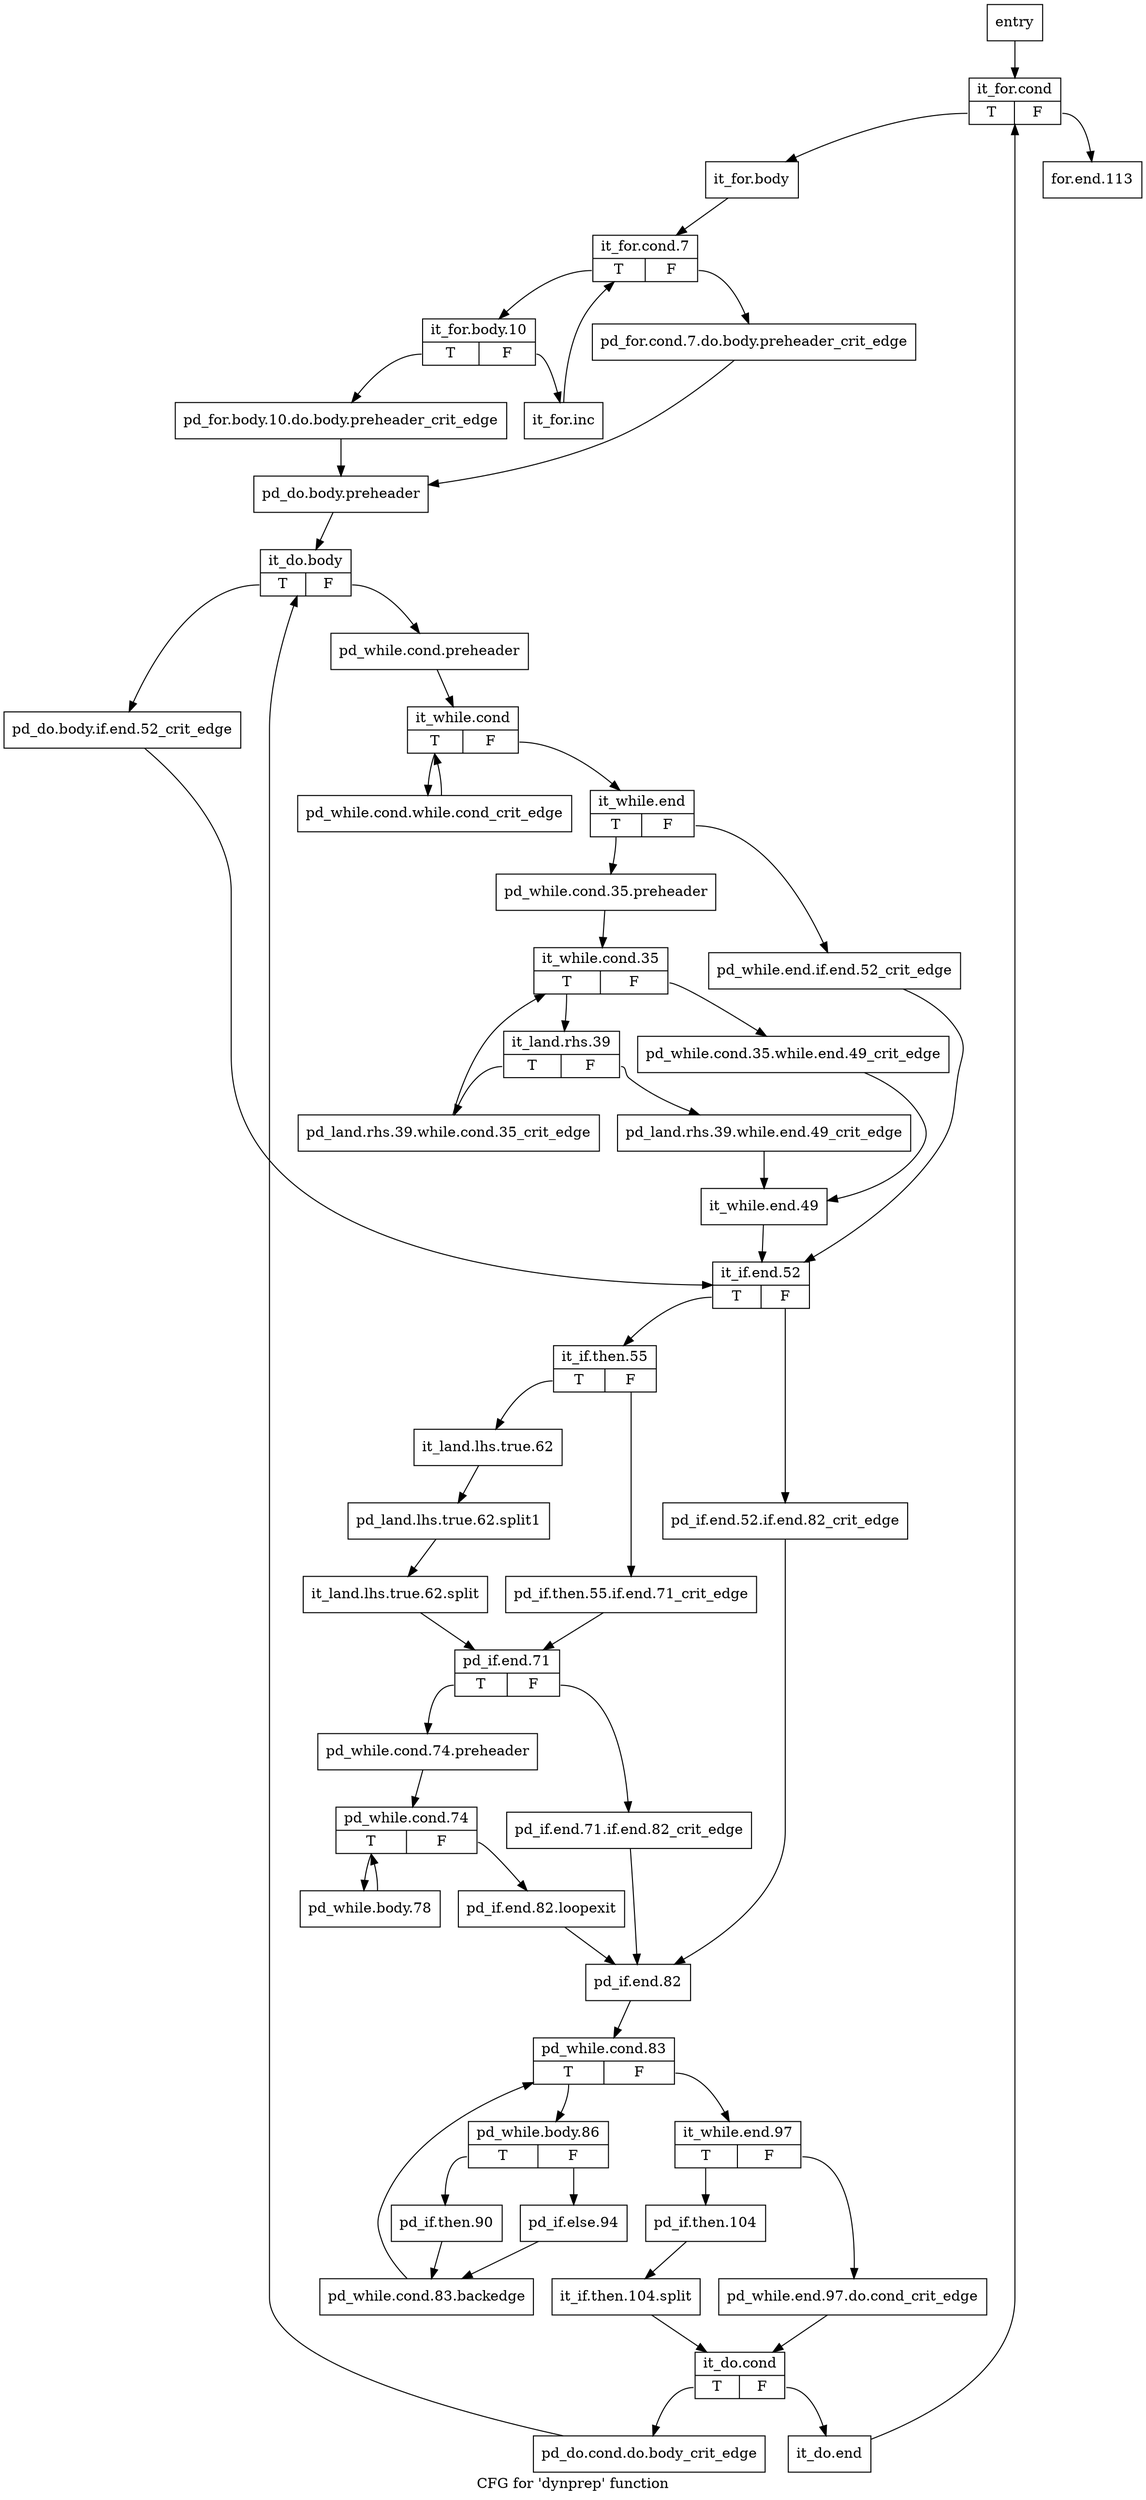 digraph "CFG for 'dynprep' function" {
	label="CFG for 'dynprep' function";

	Node0x35a29f0 [shape=record,label="{entry}"];
	Node0x35a29f0 -> Node0x35a2a40;
	Node0x35a2a40 [shape=record,label="{it_for.cond|{<s0>T|<s1>F}}"];
	Node0x35a2a40:s0 -> Node0x35a2a90;
	Node0x35a2a40:s1 -> Node0x35a3850;
	Node0x35a2a90 [shape=record,label="{it_for.body}"];
	Node0x35a2a90 -> Node0x35a2ae0;
	Node0x35a2ae0 [shape=record,label="{it_for.cond.7|{<s0>T|<s1>F}}"];
	Node0x35a2ae0:s0 -> Node0x35a2bd0;
	Node0x35a2ae0:s1 -> Node0x35a2b30;
	Node0x35a2b30 [shape=record,label="{pd_for.cond.7.do.body.preheader_crit_edge}"];
	Node0x35a2b30 -> Node0x35a2b80;
	Node0x35a2b80 [shape=record,label="{pd_do.body.preheader}"];
	Node0x35a2b80 -> Node0x35a2cc0;
	Node0x35a2bd0 [shape=record,label="{it_for.body.10|{<s0>T|<s1>F}}"];
	Node0x35a2bd0:s0 -> Node0x35a2c20;
	Node0x35a2bd0:s1 -> Node0x35a2c70;
	Node0x35a2c20 [shape=record,label="{pd_for.body.10.do.body.preheader_crit_edge}"];
	Node0x35a2c20 -> Node0x35a2b80;
	Node0x35a2c70 [shape=record,label="{it_for.inc}"];
	Node0x35a2c70 -> Node0x35a2ae0;
	Node0x35a2cc0 [shape=record,label="{it_do.body|{<s0>T|<s1>F}}"];
	Node0x35a2cc0:s0 -> Node0x35a2d10;
	Node0x35a2cc0:s1 -> Node0x35a2d60;
	Node0x35a2d10 [shape=record,label="{pd_do.body.if.end.52_crit_edge}"];
	Node0x35a2d10 -> Node0x35a3120;
	Node0x35a2d60 [shape=record,label="{pd_while.cond.preheader}"];
	Node0x35a2d60 -> Node0x35a2db0;
	Node0x35a2db0 [shape=record,label="{it_while.cond|{<s0>T|<s1>F}}"];
	Node0x35a2db0:s0 -> Node0x35a2e00;
	Node0x35a2db0:s1 -> Node0x35a2e50;
	Node0x35a2e00 [shape=record,label="{pd_while.cond.while.cond_crit_edge}"];
	Node0x35a2e00 -> Node0x35a2db0;
	Node0x35a2e50 [shape=record,label="{it_while.end|{<s0>T|<s1>F}}"];
	Node0x35a2e50:s0 -> Node0x35a2ef0;
	Node0x35a2e50:s1 -> Node0x35a2ea0;
	Node0x35a2ea0 [shape=record,label="{pd_while.end.if.end.52_crit_edge}"];
	Node0x35a2ea0 -> Node0x35a3120;
	Node0x35a2ef0 [shape=record,label="{pd_while.cond.35.preheader}"];
	Node0x35a2ef0 -> Node0x35a2f40;
	Node0x35a2f40 [shape=record,label="{it_while.cond.35|{<s0>T|<s1>F}}"];
	Node0x35a2f40:s0 -> Node0x35a2fe0;
	Node0x35a2f40:s1 -> Node0x35a2f90;
	Node0x35a2f90 [shape=record,label="{pd_while.cond.35.while.end.49_crit_edge}"];
	Node0x35a2f90 -> Node0x35a30d0;
	Node0x35a2fe0 [shape=record,label="{it_land.rhs.39|{<s0>T|<s1>F}}"];
	Node0x35a2fe0:s0 -> Node0x35a3080;
	Node0x35a2fe0:s1 -> Node0x35a3030;
	Node0x35a3030 [shape=record,label="{pd_land.rhs.39.while.end.49_crit_edge}"];
	Node0x35a3030 -> Node0x35a30d0;
	Node0x35a3080 [shape=record,label="{pd_land.rhs.39.while.cond.35_crit_edge}"];
	Node0x35a3080 -> Node0x35a2f40;
	Node0x35a30d0 [shape=record,label="{it_while.end.49}"];
	Node0x35a30d0 -> Node0x35a3120;
	Node0x35a3120 [shape=record,label="{it_if.end.52|{<s0>T|<s1>F}}"];
	Node0x35a3120:s0 -> Node0x35a31c0;
	Node0x35a3120:s1 -> Node0x35a3170;
	Node0x35a3170 [shape=record,label="{pd_if.end.52.if.end.82_crit_edge}"];
	Node0x35a3170 -> Node0x35a3490;
	Node0x35a31c0 [shape=record,label="{it_if.then.55|{<s0>T|<s1>F}}"];
	Node0x35a31c0:s0 -> Node0x35a3260;
	Node0x35a31c0:s1 -> Node0x35a3210;
	Node0x35a3210 [shape=record,label="{pd_if.then.55.if.end.71_crit_edge}"];
	Node0x35a3210 -> Node0x35a32b0;
	Node0x35a3260 [shape=record,label="{it_land.lhs.true.62}"];
	Node0x35a3260 -> Node0x5ecb090;
	Node0x5ecb090 [shape=record,label="{pd_land.lhs.true.62.split1}"];
	Node0x5ecb090 -> Node0x5fdc8f0;
	Node0x5fdc8f0 [shape=record,label="{it_land.lhs.true.62.split}"];
	Node0x5fdc8f0 -> Node0x35a32b0;
	Node0x35a32b0 [shape=record,label="{pd_if.end.71|{<s0>T|<s1>F}}"];
	Node0x35a32b0:s0 -> Node0x35a3350;
	Node0x35a32b0:s1 -> Node0x35a3300;
	Node0x35a3300 [shape=record,label="{pd_if.end.71.if.end.82_crit_edge}"];
	Node0x35a3300 -> Node0x35a3490;
	Node0x35a3350 [shape=record,label="{pd_while.cond.74.preheader}"];
	Node0x35a3350 -> Node0x35a33a0;
	Node0x35a33a0 [shape=record,label="{pd_while.cond.74|{<s0>T|<s1>F}}"];
	Node0x35a33a0:s0 -> Node0x35a33f0;
	Node0x35a33a0:s1 -> Node0x35a3440;
	Node0x35a33f0 [shape=record,label="{pd_while.body.78}"];
	Node0x35a33f0 -> Node0x35a33a0;
	Node0x35a3440 [shape=record,label="{pd_if.end.82.loopexit}"];
	Node0x35a3440 -> Node0x35a3490;
	Node0x35a3490 [shape=record,label="{pd_if.end.82}"];
	Node0x35a3490 -> Node0x35a34e0;
	Node0x35a34e0 [shape=record,label="{pd_while.cond.83|{<s0>T|<s1>F}}"];
	Node0x35a34e0:s0 -> Node0x35a3530;
	Node0x35a34e0:s1 -> Node0x35a3670;
	Node0x35a3530 [shape=record,label="{pd_while.body.86|{<s0>T|<s1>F}}"];
	Node0x35a3530:s0 -> Node0x35a3580;
	Node0x35a3530:s1 -> Node0x35a35d0;
	Node0x35a3580 [shape=record,label="{pd_if.then.90}"];
	Node0x35a3580 -> Node0x35a3620;
	Node0x35a35d0 [shape=record,label="{pd_if.else.94}"];
	Node0x35a35d0 -> Node0x35a3620;
	Node0x35a3620 [shape=record,label="{pd_while.cond.83.backedge}"];
	Node0x35a3620 -> Node0x35a34e0;
	Node0x35a3670 [shape=record,label="{it_while.end.97|{<s0>T|<s1>F}}"];
	Node0x35a3670:s0 -> Node0x35a3710;
	Node0x35a3670:s1 -> Node0x35a36c0;
	Node0x35a36c0 [shape=record,label="{pd_while.end.97.do.cond_crit_edge}"];
	Node0x35a36c0 -> Node0x35a3760;
	Node0x35a3710 [shape=record,label="{pd_if.then.104}"];
	Node0x35a3710 -> Node0x5ecb260;
	Node0x5ecb260 [shape=record,label="{it_if.then.104.split}"];
	Node0x5ecb260 -> Node0x35a3760;
	Node0x35a3760 [shape=record,label="{it_do.cond|{<s0>T|<s1>F}}"];
	Node0x35a3760:s0 -> Node0x35a37b0;
	Node0x35a3760:s1 -> Node0x35a3800;
	Node0x35a37b0 [shape=record,label="{pd_do.cond.do.body_crit_edge}"];
	Node0x35a37b0 -> Node0x35a2cc0;
	Node0x35a3800 [shape=record,label="{it_do.end}"];
	Node0x35a3800 -> Node0x35a2a40;
	Node0x35a3850 [shape=record,label="{for.end.113}"];
}
